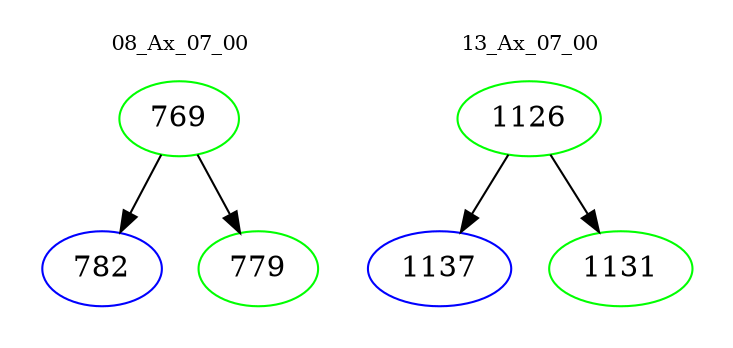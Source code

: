digraph{
subgraph cluster_0 {
color = white
label = "08_Ax_07_00";
fontsize=10;
T0_769 [label="769", color="green"]
T0_769 -> T0_782 [color="black"]
T0_782 [label="782", color="blue"]
T0_769 -> T0_779 [color="black"]
T0_779 [label="779", color="green"]
}
subgraph cluster_1 {
color = white
label = "13_Ax_07_00";
fontsize=10;
T1_1126 [label="1126", color="green"]
T1_1126 -> T1_1137 [color="black"]
T1_1137 [label="1137", color="blue"]
T1_1126 -> T1_1131 [color="black"]
T1_1131 [label="1131", color="green"]
}
}
